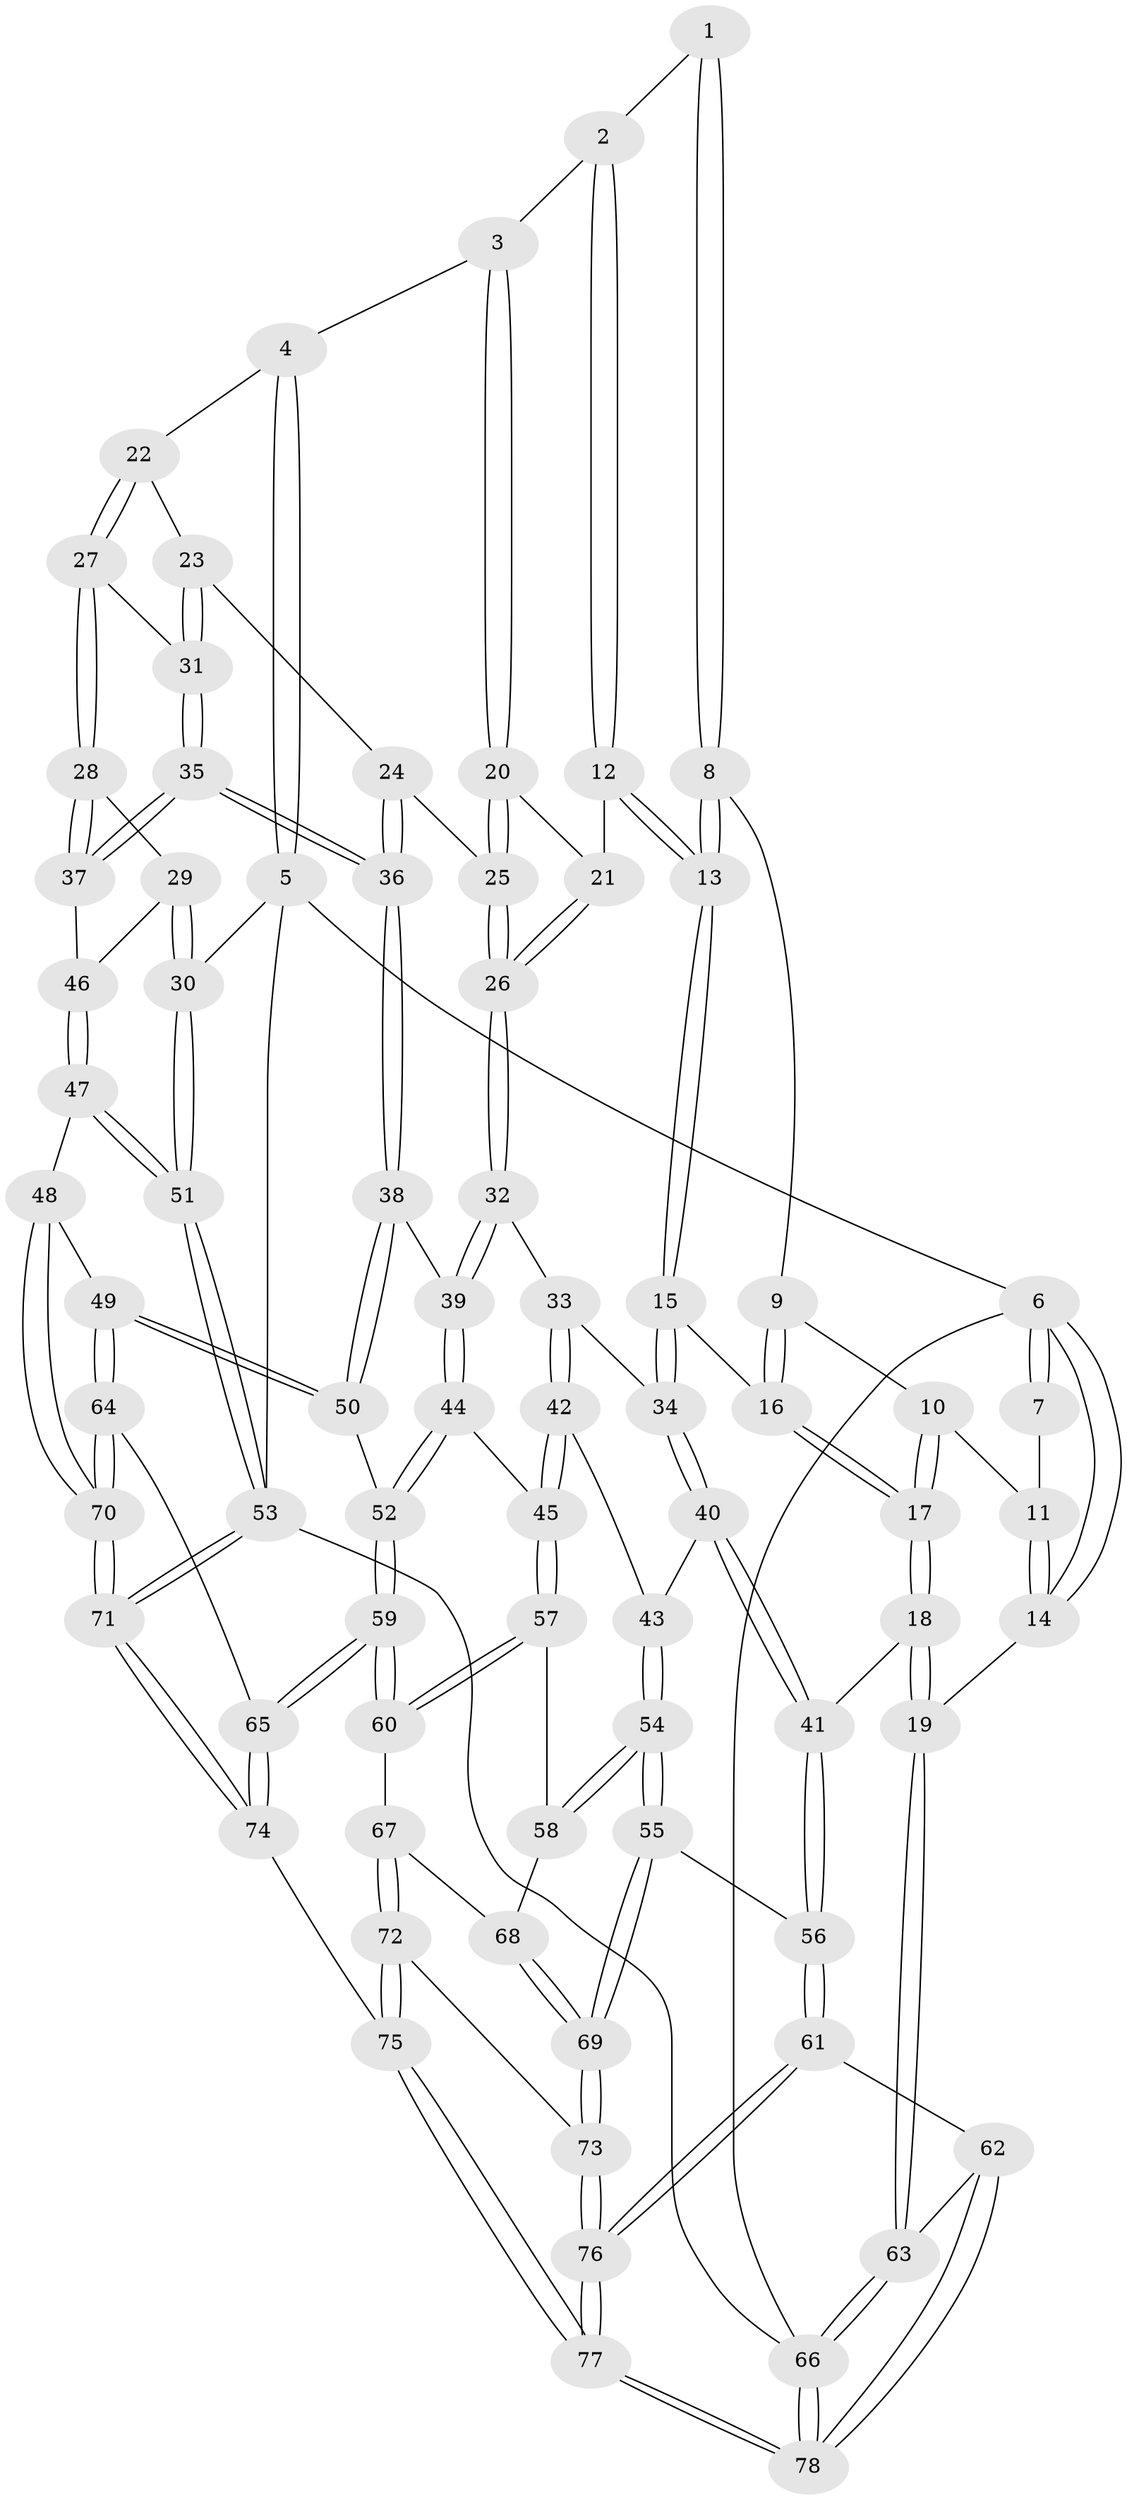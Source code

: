 // coarse degree distribution, {3: 0.13953488372093023, 5: 0.20930232558139536, 4: 0.5348837209302325, 7: 0.023255813953488372, 6: 0.09302325581395349}
// Generated by graph-tools (version 1.1) at 2025/24/03/03/25 07:24:40]
// undirected, 78 vertices, 192 edges
graph export_dot {
graph [start="1"]
  node [color=gray90,style=filled];
  1 [pos="+0.20181445228289063+0"];
  2 [pos="+0.3494962610781062+0"];
  3 [pos="+0.5671839400654108+0"];
  4 [pos="+0.7411340387567608+0"];
  5 [pos="+1+0"];
  6 [pos="+0+0"];
  7 [pos="+0.1458895049777523+0"];
  8 [pos="+0.17580937481672063+0.09722216567497022"];
  9 [pos="+0.13486487752652657+0.12030392998856396"];
  10 [pos="+0.07230841761505492+0.1374955683600211"];
  11 [pos="+0.05272736945842286+0.11535441196054179"];
  12 [pos="+0.26104451593645267+0.2255671808388821"];
  13 [pos="+0.25313351452155136+0.23096067587514435"];
  14 [pos="+0+0.06318518638906054"];
  15 [pos="+0.2382541778600414+0.2662883681160564"];
  16 [pos="+0.103230857076205+0.3196721687828667"];
  17 [pos="+0.03129294413101696+0.35542242395925566"];
  18 [pos="+0+0.4576254941981669"];
  19 [pos="+0+0.46060858128514065"];
  20 [pos="+0.5557315693264879+0"];
  21 [pos="+0.36704110221370073+0.18718987320698638"];
  22 [pos="+0.766199596020456+0.1407697040767536"];
  23 [pos="+0.6969813487419575+0.27389504459220565"];
  24 [pos="+0.653577645112078+0.30054224123223"];
  25 [pos="+0.5430744369183395+0.28019957634332465"];
  26 [pos="+0.48406886546904954+0.3563288883439181"];
  27 [pos="+0.8527714818733995+0.2863377874652759"];
  28 [pos="+0.8647325743261627+0.2951896672987127"];
  29 [pos="+1+0.3236664353609481"];
  30 [pos="+1+0.31763666740171215"];
  31 [pos="+0.7544818051767792+0.333233490170969"];
  32 [pos="+0.4771395329430922+0.3753062060738808"];
  33 [pos="+0.4610984587750036+0.38485464235904254"];
  34 [pos="+0.3572592792536495+0.39776277789435405"];
  35 [pos="+0.7229385884412691+0.47511516310866053"];
  36 [pos="+0.7035547139592955+0.48118719147717054"];
  37 [pos="+0.794120607110635+0.4748052654137769"];
  38 [pos="+0.6820458967941497+0.49691388267905856"];
  39 [pos="+0.6586847393034565+0.49831340331943397"];
  40 [pos="+0.29626971329639185+0.49115280634088193"];
  41 [pos="+0.11884878453349926+0.5546036122062181"];
  42 [pos="+0.4622684884741117+0.5991263594879094"];
  43 [pos="+0.3997060754582836+0.6146736991725392"];
  44 [pos="+0.5422976480144617+0.6126044159027906"];
  45 [pos="+0.5133348322474958+0.6182234498631207"];
  46 [pos="+0.801001479704281+0.47767338863437564"];
  47 [pos="+0.9808932999269521+0.6483433151063861"];
  48 [pos="+0.8671131071297488+0.7236631096537435"];
  49 [pos="+0.8598369159702387+0.7249424352586391"];
  50 [pos="+0.7201879317664851+0.6317577369743204"];
  51 [pos="+1+0.6309156163253625"];
  52 [pos="+0.6351783148595744+0.7154894610951651"];
  53 [pos="+1+1"];
  54 [pos="+0.3262595630001692+0.7263535725009682"];
  55 [pos="+0.27811190219712745+0.7554514435880944"];
  56 [pos="+0.24115183818360678+0.7577930207529193"];
  57 [pos="+0.5028024130379924+0.7136615039074947"];
  58 [pos="+0.42146170408551753+0.7490161746061416"];
  59 [pos="+0.6344108565817024+0.821386344347141"];
  60 [pos="+0.5574160595204007+0.80095175323846"];
  61 [pos="+0.2230645459160692+0.7844978724482654"];
  62 [pos="+0.05562621716061447+0.8505100916371763"];
  63 [pos="+0+0.7825712393664098"];
  64 [pos="+0.7152270235232437+0.8416239141931079"];
  65 [pos="+0.6637603563678485+0.8568324848549669"];
  66 [pos="+0+1"];
  67 [pos="+0.5013033239548246+0.8181490690398707"];
  68 [pos="+0.4582833598629555+0.7924175544131916"];
  69 [pos="+0.37858803819315856+0.8613780081226008"];
  70 [pos="+0.9322201757680493+0.9966465418068652"];
  71 [pos="+1+1"];
  72 [pos="+0.436976333919767+0.9033626400504966"];
  73 [pos="+0.39105448811995097+0.8797036791323437"];
  74 [pos="+0.585214276267274+1"];
  75 [pos="+0.5670919203599991+1"];
  76 [pos="+0.24452990974285907+1"];
  77 [pos="+0.2179558589239803+1"];
  78 [pos="+0.19140216875630592+1"];
  1 -- 2;
  1 -- 8;
  1 -- 8;
  2 -- 3;
  2 -- 12;
  2 -- 12;
  3 -- 4;
  3 -- 20;
  3 -- 20;
  4 -- 5;
  4 -- 5;
  4 -- 22;
  5 -- 6;
  5 -- 30;
  5 -- 53;
  6 -- 7;
  6 -- 7;
  6 -- 14;
  6 -- 14;
  6 -- 66;
  7 -- 11;
  8 -- 9;
  8 -- 13;
  8 -- 13;
  9 -- 10;
  9 -- 16;
  9 -- 16;
  10 -- 11;
  10 -- 17;
  10 -- 17;
  11 -- 14;
  11 -- 14;
  12 -- 13;
  12 -- 13;
  12 -- 21;
  13 -- 15;
  13 -- 15;
  14 -- 19;
  15 -- 16;
  15 -- 34;
  15 -- 34;
  16 -- 17;
  16 -- 17;
  17 -- 18;
  17 -- 18;
  18 -- 19;
  18 -- 19;
  18 -- 41;
  19 -- 63;
  19 -- 63;
  20 -- 21;
  20 -- 25;
  20 -- 25;
  21 -- 26;
  21 -- 26;
  22 -- 23;
  22 -- 27;
  22 -- 27;
  23 -- 24;
  23 -- 31;
  23 -- 31;
  24 -- 25;
  24 -- 36;
  24 -- 36;
  25 -- 26;
  25 -- 26;
  26 -- 32;
  26 -- 32;
  27 -- 28;
  27 -- 28;
  27 -- 31;
  28 -- 29;
  28 -- 37;
  28 -- 37;
  29 -- 30;
  29 -- 30;
  29 -- 46;
  30 -- 51;
  30 -- 51;
  31 -- 35;
  31 -- 35;
  32 -- 33;
  32 -- 39;
  32 -- 39;
  33 -- 34;
  33 -- 42;
  33 -- 42;
  34 -- 40;
  34 -- 40;
  35 -- 36;
  35 -- 36;
  35 -- 37;
  35 -- 37;
  36 -- 38;
  36 -- 38;
  37 -- 46;
  38 -- 39;
  38 -- 50;
  38 -- 50;
  39 -- 44;
  39 -- 44;
  40 -- 41;
  40 -- 41;
  40 -- 43;
  41 -- 56;
  41 -- 56;
  42 -- 43;
  42 -- 45;
  42 -- 45;
  43 -- 54;
  43 -- 54;
  44 -- 45;
  44 -- 52;
  44 -- 52;
  45 -- 57;
  45 -- 57;
  46 -- 47;
  46 -- 47;
  47 -- 48;
  47 -- 51;
  47 -- 51;
  48 -- 49;
  48 -- 70;
  48 -- 70;
  49 -- 50;
  49 -- 50;
  49 -- 64;
  49 -- 64;
  50 -- 52;
  51 -- 53;
  51 -- 53;
  52 -- 59;
  52 -- 59;
  53 -- 71;
  53 -- 71;
  53 -- 66;
  54 -- 55;
  54 -- 55;
  54 -- 58;
  54 -- 58;
  55 -- 56;
  55 -- 69;
  55 -- 69;
  56 -- 61;
  56 -- 61;
  57 -- 58;
  57 -- 60;
  57 -- 60;
  58 -- 68;
  59 -- 60;
  59 -- 60;
  59 -- 65;
  59 -- 65;
  60 -- 67;
  61 -- 62;
  61 -- 76;
  61 -- 76;
  62 -- 63;
  62 -- 78;
  62 -- 78;
  63 -- 66;
  63 -- 66;
  64 -- 65;
  64 -- 70;
  64 -- 70;
  65 -- 74;
  65 -- 74;
  66 -- 78;
  66 -- 78;
  67 -- 68;
  67 -- 72;
  67 -- 72;
  68 -- 69;
  68 -- 69;
  69 -- 73;
  69 -- 73;
  70 -- 71;
  70 -- 71;
  71 -- 74;
  71 -- 74;
  72 -- 73;
  72 -- 75;
  72 -- 75;
  73 -- 76;
  73 -- 76;
  74 -- 75;
  75 -- 77;
  75 -- 77;
  76 -- 77;
  76 -- 77;
  77 -- 78;
  77 -- 78;
}
